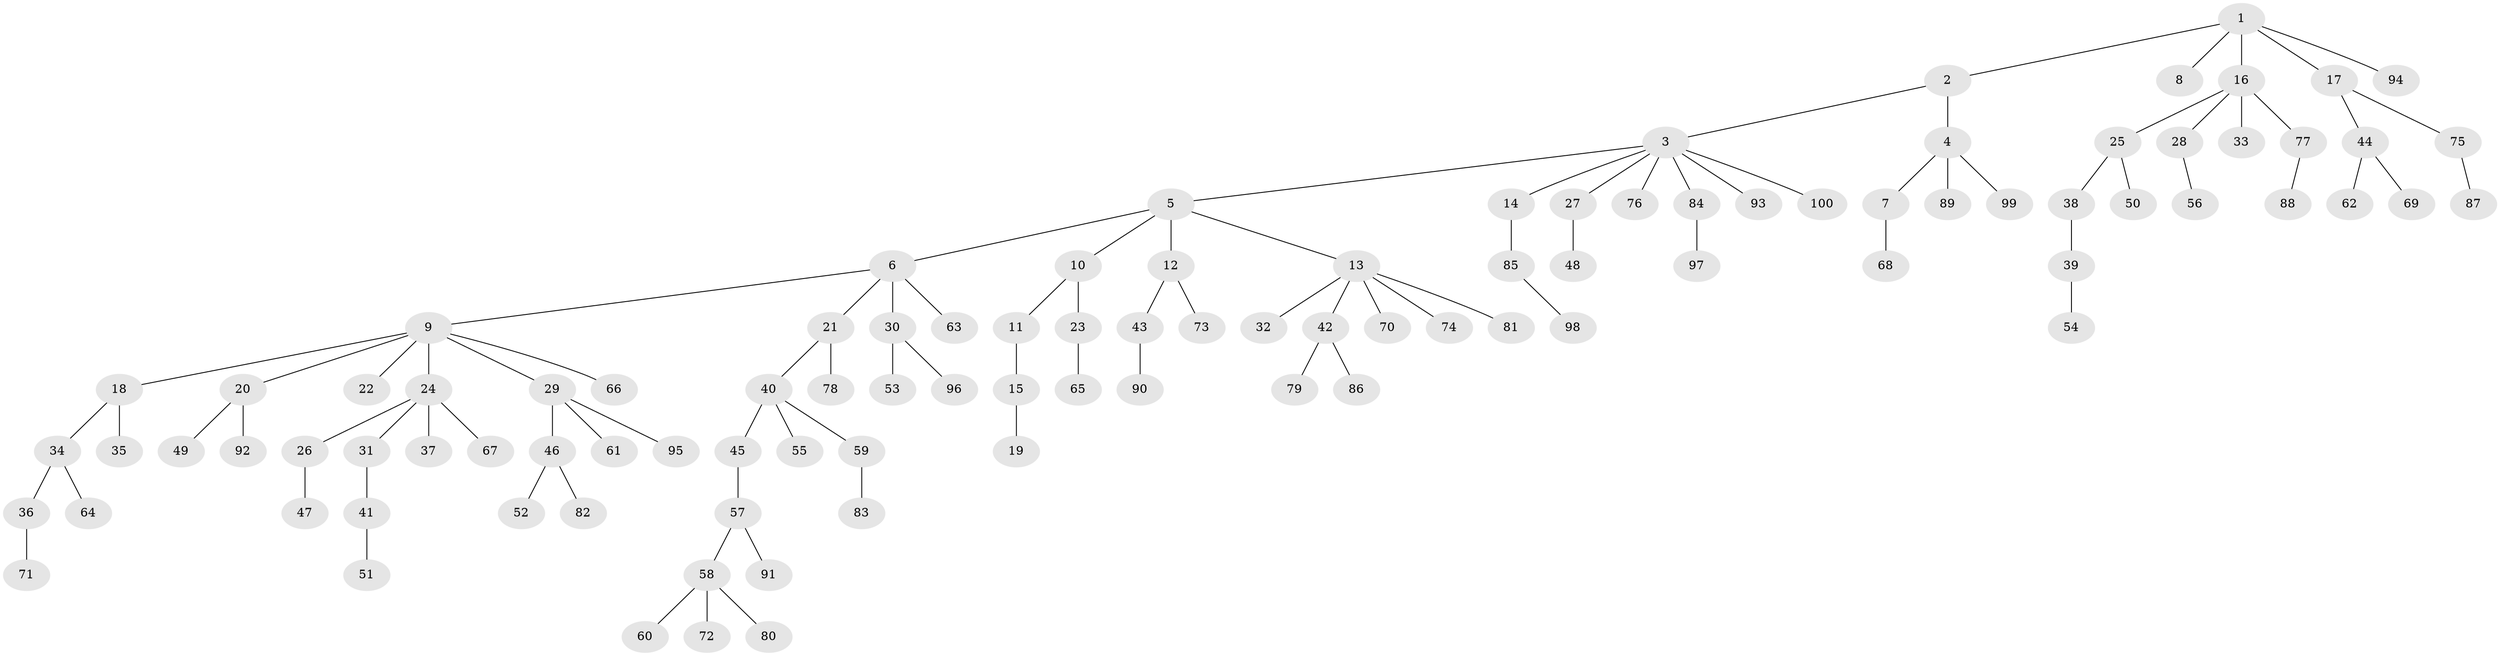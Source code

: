 // Generated by graph-tools (version 1.1) at 2025/38/02/21/25 10:38:55]
// undirected, 100 vertices, 99 edges
graph export_dot {
graph [start="1"]
  node [color=gray90,style=filled];
  1;
  2;
  3;
  4;
  5;
  6;
  7;
  8;
  9;
  10;
  11;
  12;
  13;
  14;
  15;
  16;
  17;
  18;
  19;
  20;
  21;
  22;
  23;
  24;
  25;
  26;
  27;
  28;
  29;
  30;
  31;
  32;
  33;
  34;
  35;
  36;
  37;
  38;
  39;
  40;
  41;
  42;
  43;
  44;
  45;
  46;
  47;
  48;
  49;
  50;
  51;
  52;
  53;
  54;
  55;
  56;
  57;
  58;
  59;
  60;
  61;
  62;
  63;
  64;
  65;
  66;
  67;
  68;
  69;
  70;
  71;
  72;
  73;
  74;
  75;
  76;
  77;
  78;
  79;
  80;
  81;
  82;
  83;
  84;
  85;
  86;
  87;
  88;
  89;
  90;
  91;
  92;
  93;
  94;
  95;
  96;
  97;
  98;
  99;
  100;
  1 -- 2;
  1 -- 8;
  1 -- 16;
  1 -- 17;
  1 -- 94;
  2 -- 3;
  2 -- 4;
  3 -- 5;
  3 -- 14;
  3 -- 27;
  3 -- 76;
  3 -- 84;
  3 -- 93;
  3 -- 100;
  4 -- 7;
  4 -- 89;
  4 -- 99;
  5 -- 6;
  5 -- 10;
  5 -- 12;
  5 -- 13;
  6 -- 9;
  6 -- 21;
  6 -- 30;
  6 -- 63;
  7 -- 68;
  9 -- 18;
  9 -- 20;
  9 -- 22;
  9 -- 24;
  9 -- 29;
  9 -- 66;
  10 -- 11;
  10 -- 23;
  11 -- 15;
  12 -- 43;
  12 -- 73;
  13 -- 32;
  13 -- 42;
  13 -- 70;
  13 -- 74;
  13 -- 81;
  14 -- 85;
  15 -- 19;
  16 -- 25;
  16 -- 28;
  16 -- 33;
  16 -- 77;
  17 -- 44;
  17 -- 75;
  18 -- 34;
  18 -- 35;
  20 -- 49;
  20 -- 92;
  21 -- 40;
  21 -- 78;
  23 -- 65;
  24 -- 26;
  24 -- 31;
  24 -- 37;
  24 -- 67;
  25 -- 38;
  25 -- 50;
  26 -- 47;
  27 -- 48;
  28 -- 56;
  29 -- 46;
  29 -- 61;
  29 -- 95;
  30 -- 53;
  30 -- 96;
  31 -- 41;
  34 -- 36;
  34 -- 64;
  36 -- 71;
  38 -- 39;
  39 -- 54;
  40 -- 45;
  40 -- 55;
  40 -- 59;
  41 -- 51;
  42 -- 79;
  42 -- 86;
  43 -- 90;
  44 -- 62;
  44 -- 69;
  45 -- 57;
  46 -- 52;
  46 -- 82;
  57 -- 58;
  57 -- 91;
  58 -- 60;
  58 -- 72;
  58 -- 80;
  59 -- 83;
  75 -- 87;
  77 -- 88;
  84 -- 97;
  85 -- 98;
}
